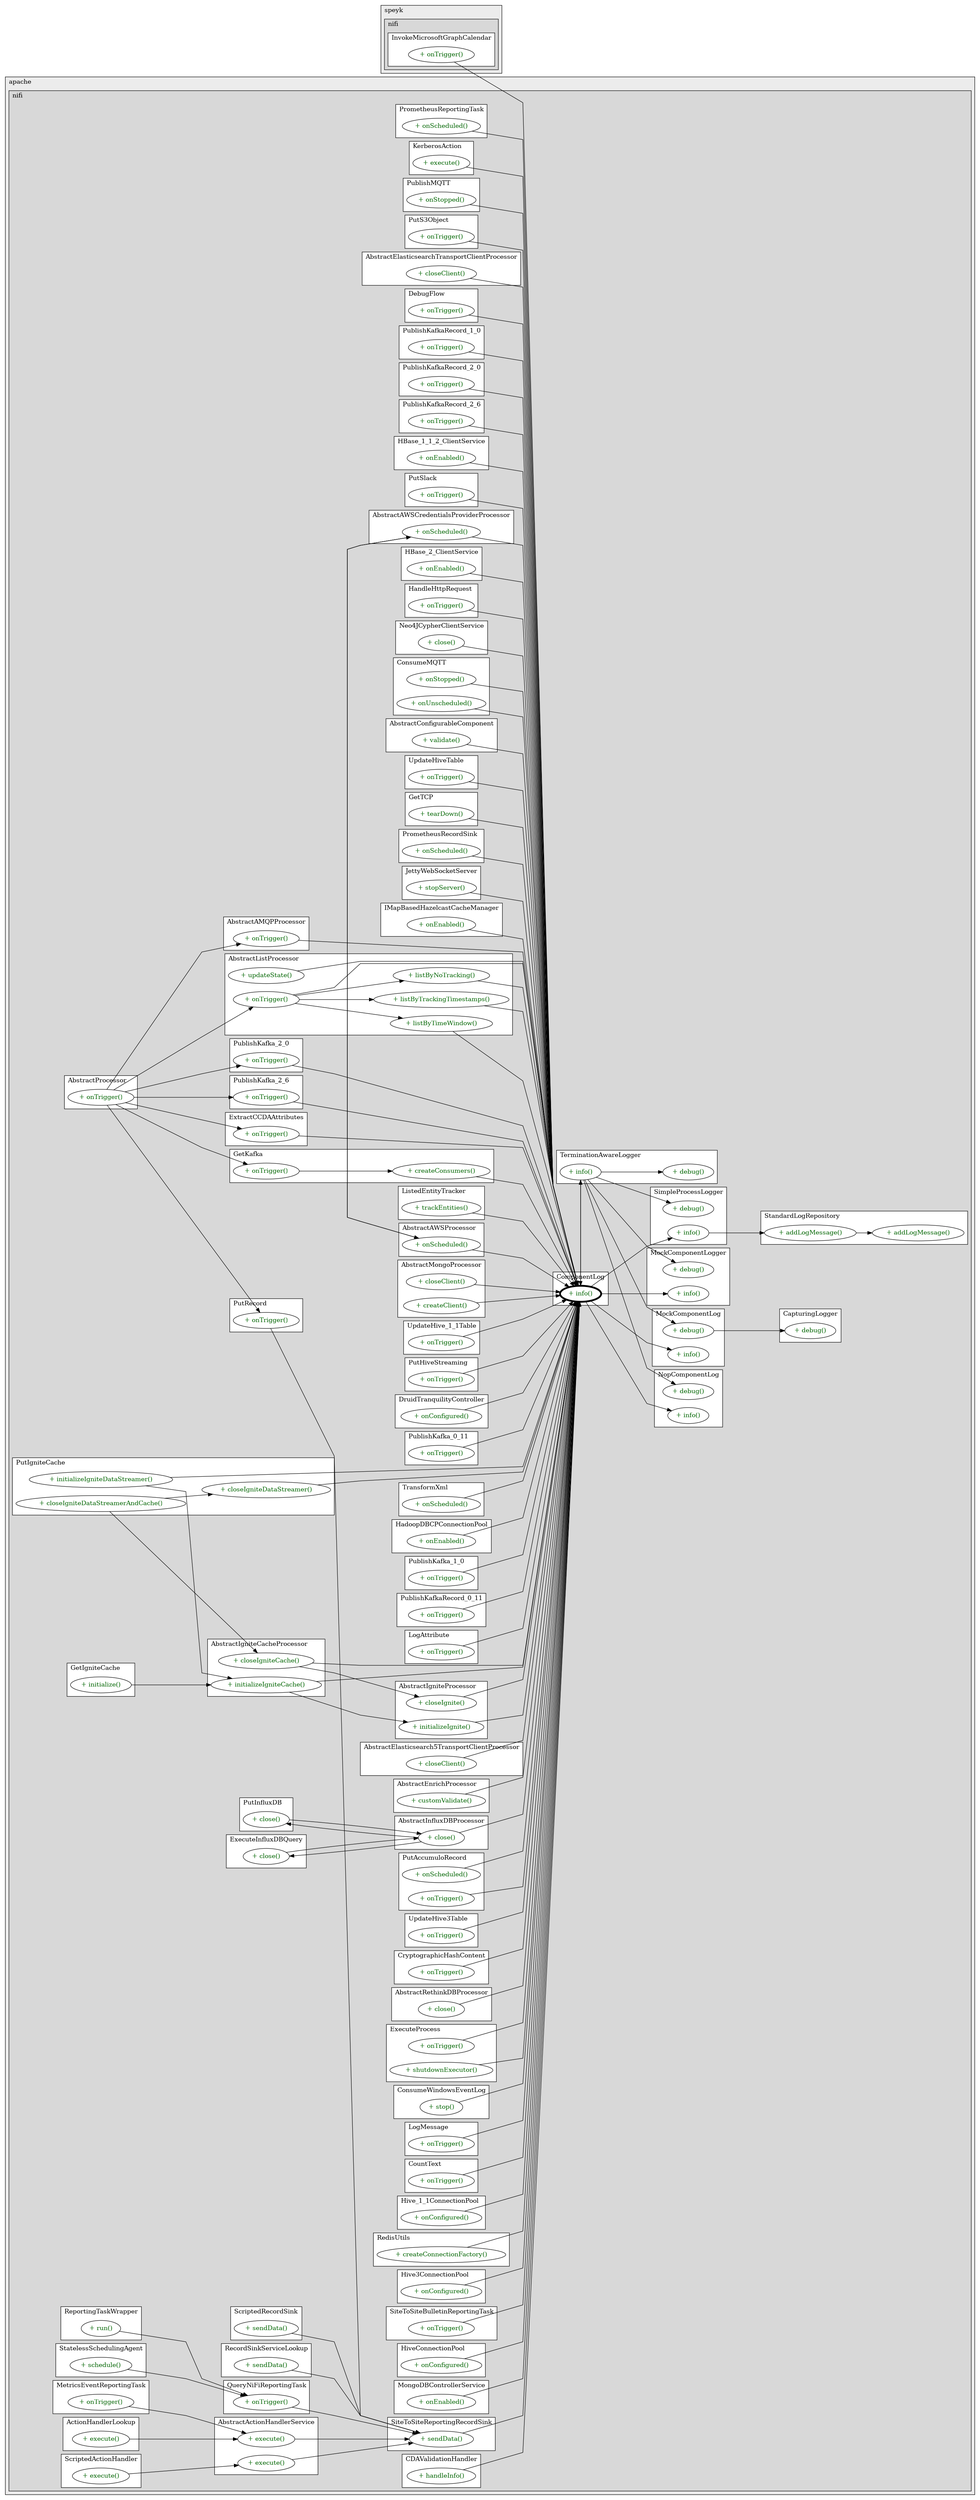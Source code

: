 @startuml

/' diagram meta data start
config=CallConfiguration;
{
  "rootMethod": "org.apache.nifi.logging.ComponentLog#info(String)",
  "projectClassification": {
    "searchMode": "OpenProject", // OpenProject, AllProjects
    "includedProjects": "",
    "pathEndKeywords": "*.impl",
    "isClientPath": "",
    "isClientName": "",
    "isTestPath": "",
    "isTestName": "",
    "isMappingPath": "",
    "isMappingName": "",
    "isDataAccessPath": "",
    "isDataAccessName": "",
    "isDataStructurePath": "",
    "isDataStructureName": "",
    "isInterfaceStructuresPath": "",
    "isInterfaceStructuresName": "",
    "isEntryPointPath": "",
    "isEntryPointName": ""
  },
  "graphRestriction": {
    "classPackageExcludeFilter": "",
    "classPackageIncludeFilter": "",
    "classNameExcludeFilter": "",
    "classNameIncludeFilter": "",
    "methodNameExcludeFilter": "",
    "methodNameIncludeFilter": "",
    "removeByInheritance": "", // inheritance/annotation based filtering is done in a second step
    "removeByAnnotation": "",
    "removeByClassPackage": "", // cleanup the graph after inheritance/annotation based filtering is done
    "removeByClassName": "",
    "cutMappings": false,
    "cutEnum": true,
    "cutTests": true,
    "cutClient": true,
    "cutDataAccess": true,
    "cutInterfaceStructures": true,
    "cutDataStructures": true,
    "cutGetterAndSetter": true,
    "cutConstructors": true
  },
  "graphTraversal": {
    "forwardDepth": 3,
    "backwardDepth": 3,
    "classPackageExcludeFilter": "",
    "classPackageIncludeFilter": "",
    "classNameExcludeFilter": "",
    "classNameIncludeFilter": "",
    "methodNameExcludeFilter": "",
    "methodNameIncludeFilter": "",
    "hideMappings": false,
    "hideDataStructures": false,
    "hidePrivateMethods": true,
    "hideInterfaceCalls": true, // indirection: implementation -> interface (is hidden) -> implementation
    "onlyShowApplicationEntryPoints": false // root node is included
  },
  "details": {
    "aggregation": "GroupByClass", // ByClass, GroupByClass, None
    "showMethodParametersTypes": false,
    "showMethodParametersNames": false,
    "showMethodReturnType": false,
    "showPackageLevels": 2,
    "showCallOrder": false,
    "edgeMode": "MethodsOnly", // TypesOnly, MethodsOnly, TypesAndMethods, MethodsAndDirectTypeUsage
    "showDetailedClassStructure": false
  },
  "rootClass": "org.apache.nifi.logging.ComponentLog"
}
diagram meta data end '/



digraph g {
    rankdir="LR"
    splines=polyline
    

'nodes 
subgraph cluster_109642426 { 
   	label=speyk
	labeljust=l
	fillcolor="#ececec"
	style=filled
   
   subgraph cluster_1357476466 { 
   	label=nifi
	labeljust=l
	fillcolor="#d8d8d8"
	style=filled
   
   subgraph cluster_919407401 { 
   	label=InvokeMicrosoftGraphCalendar
	labeljust=l
	fillcolor=white
	style=filled
   
   InvokeMicrosoftGraphCalendar652418931XXXonTrigger1421322213[
	label="+ onTrigger()"
	style=filled
	fillcolor=white
	tooltip="InvokeMicrosoftGraphCalendar

null"
	fontcolor=darkgreen
];
} 
} 
} 

subgraph cluster_1411517106 { 
   	label=apache
	labeljust=l
	fillcolor="#ececec"
	style=filled
   
   subgraph cluster_781648802 { 
   	label=nifi
	labeljust=l
	fillcolor="#d8d8d8"
	style=filled
   
   subgraph cluster_1000285697 { 
   	label=PrometheusReportingTask
	labeljust=l
	fillcolor=white
	style=filled
   
   PrometheusReportingTask427129340XXXonScheduled1613222919[
	label="+ onScheduled()"
	style=filled
	fillcolor=white
	tooltip="PrometheusReportingTask

null"
	fontcolor=darkgreen
];
} 

subgraph cluster_1001616088 { 
   	label=KerberosAction
	labeljust=l
	fillcolor=white
	style=filled
   
   KerberosAction1963001735XXXexecute0[
	label="+ execute()"
	style=filled
	fillcolor=white
	tooltip="KerberosAction

null"
	fontcolor=darkgreen
];
} 

subgraph cluster_1002388900 { 
   	label=PublishMQTT
	labeljust=l
	fillcolor=white
	style=filled
   
   PublishMQTT1617610039XXXonStopped135384992[
	label="+ onStopped()"
	style=filled
	fillcolor=white
	tooltip="PublishMQTT

null"
	fontcolor=darkgreen
];
} 

subgraph cluster_1012720292 { 
   	label=PutS3Object
	labeljust=l
	fillcolor=white
	style=filled
   
   PutS3Object593015804XXXonTrigger1421322213[
	label="+ onTrigger()"
	style=filled
	fillcolor=white
	tooltip="PutS3Object

null"
	fontcolor=darkgreen
];
} 

subgraph cluster_1080946293 { 
   	label=AbstractElasticsearchTransportClientProcessor
	labeljust=l
	fillcolor=white
	style=filled
   
   AbstractElasticsearchTransportClientProcessor466089974XXXcloseClient0[
	label="+ closeClient()"
	style=filled
	fillcolor=white
	tooltip="AbstractElasticsearchTransportClientProcessor

&#10;  Dispose of ElasticSearch client&#10; "
	fontcolor=darkgreen
];
} 

subgraph cluster_1144416029 { 
   	label=DebugFlow
	labeljust=l
	fillcolor=white
	style=filled
   
   DebugFlow470851760XXXonTrigger1421322213[
	label="+ onTrigger()"
	style=filled
	fillcolor=white
	tooltip="DebugFlow

null"
	fontcolor=darkgreen
];
} 

subgraph cluster_1168332923 { 
   	label=PublishKafkaRecord_1_0
	labeljust=l
	fillcolor=white
	style=filled
   
   PublishKafkaRecord_1_01914862338XXXonTrigger1421322213[
	label="+ onTrigger()"
	style=filled
	fillcolor=white
	tooltip="PublishKafkaRecord_1_0

null"
	fontcolor=darkgreen
];
} 

subgraph cluster_1168333884 { 
   	label=PublishKafkaRecord_2_0
	labeljust=l
	fillcolor=white
	style=filled
   
   PublishKafkaRecord_2_01914862338XXXonTrigger1421322213[
	label="+ onTrigger()"
	style=filled
	fillcolor=white
	tooltip="PublishKafkaRecord_2_0

null"
	fontcolor=darkgreen
];
} 

subgraph cluster_1168333890 { 
   	label=PublishKafkaRecord_2_6
	labeljust=l
	fillcolor=white
	style=filled
   
   PublishKafkaRecord_2_61914862338XXXonTrigger1421322213[
	label="+ onTrigger()"
	style=filled
	fillcolor=white
	tooltip="PublishKafkaRecord_2_6

null"
	fontcolor=darkgreen
];
} 

subgraph cluster_1185515444 { 
   	label=HBase_1_1_2_ClientService
	labeljust=l
	fillcolor=white
	style=filled
   
   HBase_1_1_2_ClientService886316319XXXonEnabled1613222919[
	label="+ onEnabled()"
	style=filled
	fillcolor=white
	tooltip="HBase_1_1_2_ClientService

&#10;  As of Apache NiFi 1.5.0, due to changes made to&#10;  {@link SecurityUtil#loginKerberos(Configuration, String, String)}, which is used by this&#10;  class to authenticate a principal with Kerberos, HBase controller services no longer&#10;  attempt relogins explicitly. For more information, please read the documentation for&#10;  {@link SecurityUtil#loginKerberos(Configuration, String, String)}.&#10;  \<p/\>&#10;  In previous versions of NiFi, a {@link org.apache.nifi.hadoop.KerberosTicketRenewer} was started&#10;  when the HBase controller service was enabled. The use of a separate thread to explicitly relogin could cause&#10;  race conditions with the implicit relogin attempts made by hadoop/HBase code on a thread that references the same&#10;  {@link UserGroupInformation} instance. One of these threads could leave the&#10;  {@link javax.security.auth.Subject} in {@link UserGroupInformation} to be cleared or in an unexpected state&#10;  while the other thread is attempting to use the {@link javax.security.auth.Subject}, resulting in failed&#10;  authentication attempts that would leave the HBase controller service in an unrecoverable state.&#10; &#10;  @see SecurityUtil#loginKerberos(Configuration, String, String)&#10; "
	fontcolor=darkgreen
];
} 

subgraph cluster_1188361006 { 
   	label=PutSlack
	labeljust=l
	fillcolor=white
	style=filled
   
   PutSlack1388322851XXXonTrigger1421322213[
	label="+ onTrigger()"
	style=filled
	fillcolor=white
	tooltip="PutSlack

null"
	fontcolor=darkgreen
];
} 

subgraph cluster_1214845525 { 
   	label=GetKafka
	labeljust=l
	fillcolor=white
	style=filled
   
   GetKafka1396033677XXXcreateConsumers135384992[
	label="+ createConsumers()"
	style=filled
	fillcolor=white
	tooltip="GetKafka

null"
	fontcolor=darkgreen
];

GetKafka1396033677XXXonTrigger1421322213[
	label="+ onTrigger()"
	style=filled
	fillcolor=white
	tooltip="GetKafka

null"
	fontcolor=darkgreen
];
} 

subgraph cluster_1222388836 { 
   	label=AbstractAWSCredentialsProviderProcessor
	labeljust=l
	fillcolor=white
	style=filled
   
   AbstractAWSCredentialsProviderProcessor224925046XXXonScheduled135384992[
	label="+ onScheduled()"
	style=filled
	fillcolor=white
	tooltip="AbstractAWSCredentialsProviderProcessor

&#10;  This method checks if {#link {@link #AWS_CREDENTIALS_PROVIDER_SERVICE} is available and if it&#10;  is, uses the credentials provider, otherwise it invokes the {@link AbstractAWSProcessor#onScheduled(ProcessContext)}&#10;  which uses static AWSCredentials for the aws processors&#10; "
	fontcolor=darkgreen
];
} 

subgraph cluster_122532456 { 
   	label=HBase_2_ClientService
	labeljust=l
	fillcolor=white
	style=filled
   
   HBase_2_ClientService886316319XXXonEnabled1613222919[
	label="+ onEnabled()"
	style=filled
	fillcolor=white
	tooltip="HBase_2_ClientService

&#10;  As of Apache NiFi 1.5.0, due to changes made to&#10;  {@link SecurityUtil#loginKerberos(Configuration, String, String)}, which is used by this&#10;  class to authenticate a principal with Kerberos, HBase controller services no longer&#10;  attempt relogins explicitly. For more information, please read the documentation for&#10;  {@link SecurityUtil#loginKerberos(Configuration, String, String)}.&#10;  \<p/\>&#10;  In previous versions of NiFi, a {@link org.apache.nifi.hadoop.KerberosTicketRenewer} was started&#10;  when the HBase controller service was enabled. The use of a separate thread to explicitly relogin could cause&#10;  race conditions with the implicit relogin attempts made by hadoop/HBase code on a thread that references the same&#10;  {@link UserGroupInformation} instance. One of these threads could leave the&#10;  {@link javax.security.auth.Subject} in {@link UserGroupInformation} to be cleared or in an unexpected state&#10;  while the other thread is attempting to use the {@link javax.security.auth.Subject}, resulting in failed&#10;  authentication attempts that would leave the HBase controller service in an unrecoverable state.&#10; &#10;  @see SecurityUtil#loginKerberos(Configuration, String, String)&#10; "
	fontcolor=darkgreen
];
} 

subgraph cluster_1226525087 { 
   	label=HandleHttpRequest
	labeljust=l
	fillcolor=white
	style=filled
   
   HandleHttpRequest470851760XXXonTrigger1421322213[
	label="+ onTrigger()"
	style=filled
	fillcolor=white
	tooltip="HandleHttpRequest

null"
	fontcolor=darkgreen
];
} 

subgraph cluster_12334437 { 
   	label=Neo4JCypherClientService
	labeljust=l
	fillcolor=white
	style=filled
   
   Neo4JCypherClientService885869364XXXclose0[
	label="+ close()"
	style=filled
	fillcolor=white
	tooltip="Neo4JCypherClientService

null"
	fontcolor=darkgreen
];
} 

subgraph cluster_1237439202 { 
   	label=MetricsEventReportingTask
	labeljust=l
	fillcolor=white
	style=filled
   
   MetricsEventReportingTask864807412XXXonTrigger602840001[
	label="+ onTrigger()"
	style=filled
	fillcolor=white
	tooltip="MetricsEventReportingTask

&#10;  This method is called on a scheduled interval to allow the Reporting Task&#10;  to perform its tasks.&#10; &#10;  @param context reporting context&#10; "
	fontcolor=darkgreen
];
} 

subgraph cluster_1247026487 { 
   	label=ConsumeMQTT
	labeljust=l
	fillcolor=white
	style=filled
   
   ConsumeMQTT1617610039XXXonStopped135384992[
	label="+ onStopped()"
	style=filled
	fillcolor=white
	tooltip="ConsumeMQTT

null"
	fontcolor=darkgreen
];

ConsumeMQTT1617610039XXXonUnscheduled135384992[
	label="+ onUnscheduled()"
	style=filled
	fillcolor=white
	tooltip="ConsumeMQTT

null"
	fontcolor=darkgreen
];
} 

subgraph cluster_1247101897 { 
   	label=ExtractCCDAAttributes
	labeljust=l
	fillcolor=white
	style=filled
   
   ExtractCCDAAttributes1617298160XXXonTrigger1421322213[
	label="+ onTrigger()"
	style=filled
	fillcolor=white
	tooltip="ExtractCCDAAttributes

null"
	fontcolor=darkgreen
];
} 

subgraph cluster_1250929481 { 
   	label=SimpleProcessLogger
	labeljust=l
	fillcolor=white
	style=filled
   
   SimpleProcessLogger786985848XXXdebug1808118735[
	label="+ debug()"
	style=filled
	fillcolor=white
	tooltip="SimpleProcessLogger

null"
	fontcolor=darkgreen
];

SimpleProcessLogger786985848XXXinfo1808118735[
	label="+ info()"
	style=filled
	fillcolor=white
	tooltip="SimpleProcessLogger

null"
	fontcolor=darkgreen
];
} 

subgraph cluster_125966884 { 
   	label=AbstractConfigurableComponent
	labeljust=l
	fillcolor=white
	style=filled
   
   AbstractConfigurableComponent2052077808XXXvalidate1702492886[
	label="+ validate()"
	style=filled
	fillcolor=white
	tooltip="AbstractConfigurableComponent

&#10;  Validates a set of properties, returning ValidationResults for any&#10;  invalid properties. All defined properties will be validated. If they are&#10;  not included in the purposed configuration, the default value will&#10;  be used.&#10; &#10;  @param context of validation&#10;  @return Collection of validation result objects for any invalid findings&#10;  only. If the collection is empty then the component is valid. Guaranteed&#10;  non-null&#10; "
	fontcolor=darkgreen
];
} 

subgraph cluster_1283138326 { 
   	label=UpdateHiveTable
	labeljust=l
	fillcolor=white
	style=filled
   
   UpdateHiveTable1617453443XXXonTrigger1421322213[
	label="+ onTrigger()"
	style=filled
	fillcolor=white
	tooltip="UpdateHiveTable

null"
	fontcolor=darkgreen
];
} 

subgraph cluster_1284165275 { 
   	label=GetTCP
	labeljust=l
	fillcolor=white
	style=filled
   
   GetTCP437767650XXXtearDown0[
	label="+ tearDown()"
	style=filled
	fillcolor=white
	tooltip="GetTCP

null"
	fontcolor=darkgreen
];
} 

subgraph cluster_129012520 { 
   	label=PrometheusRecordSink
	labeljust=l
	fillcolor=white
	style=filled
   
   PrometheusRecordSink427129340XXXonScheduled1613222919[
	label="+ onScheduled()"
	style=filled
	fillcolor=white
	tooltip="PrometheusRecordSink

null"
	fontcolor=darkgreen
];
} 

subgraph cluster_1300410275 { 
   	label=JettyWebSocketServer
	labeljust=l
	fillcolor=white
	style=filled
   
   JettyWebSocketServer1906630563XXXstopServer0[
	label="+ stopServer()"
	style=filled
	fillcolor=white
	tooltip="JettyWebSocketServer

null"
	fontcolor=darkgreen
];
} 

subgraph cluster_1329169254 { 
   	label=IMapBasedHazelcastCacheManager
	labeljust=l
	fillcolor=white
	style=filled
   
   IMapBasedHazelcastCacheManager128941946XXXonEnabled1613222919[
	label="+ onEnabled()"
	style=filled
	fillcolor=white
	tooltip="IMapBasedHazelcastCacheManager

null"
	fontcolor=darkgreen
];
} 

subgraph cluster_1333728902 { 
   	label=AbstractProcessor
	labeljust=l
	fillcolor=white
	style=filled
   
   AbstractProcessor786985848XXXonTrigger1421322213[
	label="+ onTrigger()"
	style=filled
	fillcolor=white
	tooltip="AbstractProcessor

null"
	fontcolor=darkgreen
];
} 

subgraph cluster_1345975778 { 
   	label=ListedEntityTracker
	labeljust=l
	fillcolor=white
	style=filled
   
   ListedEntityTracker1549696020XXXtrackEntities1209078333[
	label="+ trackEntities()"
	style=filled
	fillcolor=white
	tooltip="ListedEntityTracker

null"
	fontcolor=darkgreen
];
} 

subgraph cluster_1356493401 { 
   	label=AbstractIgniteCacheProcessor
	labeljust=l
	fillcolor=white
	style=filled
   
   AbstractIgniteCacheProcessor388494129XXXcloseIgniteCache0[
	label="+ closeIgniteCache()"
	style=filled
	fillcolor=white
	tooltip="AbstractIgniteCacheProcessor

&#10;  Close Ignite cache instance and calls base class closeIgnite&#10; "
	fontcolor=darkgreen
];

AbstractIgniteCacheProcessor388494129XXXinitializeIgniteCache135384992[
	label="+ initializeIgniteCache()"
	style=filled
	fillcolor=white
	tooltip="AbstractIgniteCacheProcessor

&#10;  Initialize the ignite cache instance&#10;  @param context process context&#10;  @throws ProcessException if there is a problem while scheduling the processor&#10; "
	fontcolor=darkgreen
];
} 

subgraph cluster_1361845157 { 
   	label=AbstractAWSProcessor
	labeljust=l
	fillcolor=white
	style=filled
   
   AbstractAWSProcessor224925046XXXonScheduled135384992[
	label="+ onScheduled()"
	style=filled
	fillcolor=white
	tooltip="AbstractAWSProcessor

null"
	fontcolor=darkgreen
];
} 

subgraph cluster_1428071880 { 
   	label=ReportingTaskWrapper
	labeljust=l
	fillcolor=white
	style=filled
   
   ReportingTaskWrapper1248989462XXXrun0[
	label="+ run()"
	style=filled
	fillcolor=white
	tooltip="ReportingTaskWrapper

null"
	fontcolor=darkgreen
];
} 

subgraph cluster_1451674878 { 
   	label=PutRecord
	labeljust=l
	fillcolor=white
	style=filled
   
   PutRecord470851760XXXonTrigger1421322213[
	label="+ onTrigger()"
	style=filled
	fillcolor=white
	tooltip="PutRecord

null"
	fontcolor=darkgreen
];
} 

subgraph cluster_1458778745 { 
   	label=ScriptedRecordSink
	labeljust=l
	fillcolor=white
	style=filled
   
   ScriptedRecordSink1053297219XXXsendData1493945457[
	label="+ sendData()"
	style=filled
	fillcolor=white
	tooltip="ScriptedRecordSink

&#10;  Sends the record set to the RecordSinkService&#10;  @param recordSet The RecordSet to transmit&#10;  @param attributes Attributes associated with the RecordSet&#10;  @param sendZeroResults Whether to transmit empty record sets&#10;  @return a WriteResult object containing the number of records transmitted, as well as any metadata in the form of attributes&#10;  @throws IOException if any error occurs during transmission of the record set&#10; "
	fontcolor=darkgreen
];
} 

subgraph cluster_1470843951 { 
   	label=AbstractMongoProcessor
	labeljust=l
	fillcolor=white
	style=filled
   
   AbstractMongoProcessor624533887XXXcloseClient0[
	label="+ closeClient()"
	style=filled
	fillcolor=white
	tooltip="AbstractMongoProcessor

null"
	fontcolor=darkgreen
];

AbstractMongoProcessor624533887XXXcreateClient135384992[
	label="+ createClient()"
	style=filled
	fillcolor=white
	tooltip="AbstractMongoProcessor

null"
	fontcolor=darkgreen
];
} 

subgraph cluster_1529748102 { 
   	label=UpdateHive_1_1Table
	labeljust=l
	fillcolor=white
	style=filled
   
   UpdateHive_1_1Table1617453443XXXonTrigger1421322213[
	label="+ onTrigger()"
	style=filled
	fillcolor=white
	tooltip="UpdateHive_1_1Table

null"
	fontcolor=darkgreen
];
} 

subgraph cluster_1534396166 { 
   	label=NopComponentLog
	labeljust=l
	fillcolor=white
	style=filled
   
   NopComponentLog832281502XXXdebug1808118735[
	label="+ debug()"
	style=filled
	fillcolor=white
	tooltip="NopComponentLog

null"
	fontcolor=darkgreen
];

NopComponentLog832281502XXXinfo1808118735[
	label="+ info()"
	style=filled
	fillcolor=white
	tooltip="NopComponentLog

null"
	fontcolor=darkgreen
];
} 

subgraph cluster_1670086958 { 
   	label=PutHiveStreaming
	labeljust=l
	fillcolor=white
	style=filled
   
   PutHiveStreaming1617453443XXXonTrigger302525551[
	label="+ onTrigger()"
	style=filled
	fillcolor=white
	tooltip="PutHiveStreaming

&#10;  \<p\>&#10;  The method called when this processor is triggered to operate by the&#10;  controller. In the absence of the {@link org.apache.nifi.annotation.behavior.TriggerSerially} annotation,&#10;  this method may be called concurrently from different threads.&#10;  When this method is called depends on how this processor is&#10;  configured within a controller to be triggered (timing or event&#10;  based).\</p\>&#10; &#10;  @param context provides access to convenience methods for obtaining&#10;  property values, delaying the scheduling of the processor, provides&#10;  access to Controller Services, etc.&#10;  @param sessionFactory provides access to a {@link ProcessSession}, which&#10;  can be used for accessing FlowFiles, etc.&#10; &#10;  @throws ProcessException if processing did not complete normally though&#10;  indicates the problem is an understood potential outcome of processing.&#10;  The controller/caller will handle these exceptions gracefully such as&#10;  logging, etc.. If another type of exception is allowed to propagate the&#10;  controller may no longer trigger this processor to operate, as this would&#10;  indicate a probable coding defect.&#10; "
	fontcolor=darkgreen
];
} 

subgraph cluster_1684153142 { 
   	label=StandardLogRepository
	labeljust=l
	fillcolor=white
	style=filled
   
   StandardLogRepository1292167443XXXaddLogMessage1084326245[
	label="+ addLogMessage()"
	style=filled
	fillcolor=white
	tooltip="StandardLogRepository

null"
	fontcolor=darkgreen
];

StandardLogRepository1292167443XXXaddLogMessage907761562[
	label="+ addLogMessage()"
	style=filled
	fillcolor=white
	tooltip="StandardLogRepository

null"
	fontcolor=darkgreen
];
} 

subgraph cluster_1688233562 { 
   	label=DruidTranquilityController
	labeljust=l
	fillcolor=white
	style=filled
   
   DruidTranquilityController1234721418XXXonConfigured1613222919[
	label="+ onConfigured()"
	style=filled
	fillcolor=white
	tooltip="DruidTranquilityController

null"
	fontcolor=darkgreen
];
} 

subgraph cluster_1708012223 { 
   	label=CapturingLogger
	labeljust=l
	fillcolor=white
	style=filled
   
   CapturingLogger306090332XXXdebug658265366[
	label="+ debug()"
	style=filled
	fillcolor=white
	tooltip="CapturingLogger

null"
	fontcolor=darkgreen
];
} 

subgraph cluster_1740104857 { 
   	label=PublishKafka_0_11
	labeljust=l
	fillcolor=white
	style=filled
   
   PublishKafka_0_111914862338XXXonTrigger1421322213[
	label="+ onTrigger()"
	style=filled
	fillcolor=white
	tooltip="PublishKafka_0_11

null"
	fontcolor=darkgreen
];
} 

subgraph cluster_1752160180 { 
   	label=PutInfluxDB
	labeljust=l
	fillcolor=white
	style=filled
   
   PutInfluxDB1607313889XXXclose0[
	label="+ close()"
	style=filled
	fillcolor=white
	tooltip="PutInfluxDB

null"
	fontcolor=darkgreen
];
} 

subgraph cluster_1772932102 { 
   	label=PutIgniteCache
	labeljust=l
	fillcolor=white
	style=filled
   
   PutIgniteCache388494129XXXcloseIgniteDataStreamer0[
	label="+ closeIgniteDataStreamer()"
	style=filled
	fillcolor=white
	tooltip="PutIgniteCache

&#10;  Close data streamer and calls base classes close ignite cache&#10; "
	fontcolor=darkgreen
];

PutIgniteCache388494129XXXcloseIgniteDataStreamerAndCache0[
	label="+ closeIgniteDataStreamerAndCache()"
	style=filled
	fillcolor=white
	tooltip="PutIgniteCache

null"
	fontcolor=darkgreen
];

PutIgniteCache388494129XXXinitializeIgniteDataStreamer135384992[
	label="+ initializeIgniteDataStreamer()"
	style=filled
	fillcolor=white
	tooltip="PutIgniteCache

&#10;  Initialize ignite cache&#10; "
	fontcolor=darkgreen
];
} 

subgraph cluster_1841256695 { 
   	label=TransformXml
	labeljust=l
	fillcolor=white
	style=filled
   
   TransformXml470851760XXXonScheduled135384992[
	label="+ onScheduled()"
	style=filled
	fillcolor=white
	tooltip="TransformXml

null"
	fontcolor=darkgreen
];
} 

subgraph cluster_1856116339 { 
   	label=HadoopDBCPConnectionPool
	labeljust=l
	fillcolor=white
	style=filled
   
   HadoopDBCPConnectionPool305566405XXXonEnabled1613222919[
	label="+ onEnabled()"
	style=filled
	fillcolor=white
	tooltip="HadoopDBCPConnectionPool

&#10;  Configures connection pool by creating an instance of the&#10;  {@link BasicDataSource} based on configuration provided with&#10;  {@link ConfigurationContext}.&#10; &#10;  This operation makes no guarantees that the actual connection could be&#10;  made since the underlying system may still go off-line during normal&#10;  operation of the connection pool.&#10; &#10;  @param context&#10; the configuration context&#10;  @throws InitializationException&#10;  if unable to create a database connection&#10; "
	fontcolor=darkgreen
];
} 

subgraph cluster_1857245807 { 
   	label=PublishKafka_2_6
	labeljust=l
	fillcolor=white
	style=filled
   
   PublishKafka_2_61914862338XXXonTrigger1421322213[
	label="+ onTrigger()"
	style=filled
	fillcolor=white
	tooltip="PublishKafka_2_6

null"
	fontcolor=darkgreen
];
} 

subgraph cluster_1857245813 { 
   	label=PublishKafka_2_0
	labeljust=l
	fillcolor=white
	style=filled
   
   PublishKafka_2_01914862338XXXonTrigger1421322213[
	label="+ onTrigger()"
	style=filled
	fillcolor=white
	tooltip="PublishKafka_2_0

null"
	fontcolor=darkgreen
];
} 

subgraph cluster_1857246774 { 
   	label=PublishKafka_1_0
	labeljust=l
	fillcolor=white
	style=filled
   
   PublishKafka_1_01914862338XXXonTrigger1421322213[
	label="+ onTrigger()"
	style=filled
	fillcolor=white
	tooltip="PublishKafka_1_0

null"
	fontcolor=darkgreen
];
} 

subgraph cluster_1858552534 { 
   	label=PublishKafkaRecord_0_11
	labeljust=l
	fillcolor=white
	style=filled
   
   PublishKafkaRecord_0_111914862338XXXonTrigger1421322213[
	label="+ onTrigger()"
	style=filled
	fillcolor=white
	tooltip="PublishKafkaRecord_0_11

null"
	fontcolor=darkgreen
];
} 

subgraph cluster_1865804362 { 
   	label=LogAttribute
	labeljust=l
	fillcolor=white
	style=filled
   
   LogAttribute470851760XXXonTrigger1421322213[
	label="+ onTrigger()"
	style=filled
	fillcolor=white
	tooltip="LogAttribute

null"
	fontcolor=darkgreen
];
} 

subgraph cluster_1867494049 { 
   	label=GetIgniteCache
	labeljust=l
	fillcolor=white
	style=filled
   
   GetIgniteCache388494129XXXinitialize135384992[
	label="+ initialize()"
	style=filled
	fillcolor=white
	tooltip="GetIgniteCache

null"
	fontcolor=darkgreen
];
} 

subgraph cluster_1872801564 { 
   	label=AbstractElasticsearch5TransportClientProcessor
	labeljust=l
	fillcolor=white
	style=filled
   
   AbstractElasticsearch5TransportClientProcessor466089974XXXcloseClient0[
	label="+ closeClient()"
	style=filled
	fillcolor=white
	tooltip="AbstractElasticsearch5TransportClientProcessor

&#10;  Dispose of ElasticSearch client&#10; "
	fontcolor=darkgreen
];
} 

subgraph cluster_191150379 { 
   	label=AbstractEnrichProcessor
	labeljust=l
	fillcolor=white
	style=filled
   
   AbstractEnrichProcessor486784424XXXcustomValidate1702492886[
	label="+ customValidate()"
	style=filled
	fillcolor=white
	tooltip="AbstractEnrichProcessor

&#10;  Allows subclasses to perform their own validation on the already set&#10;  properties. Since each property is validated as it is set this allows&#10;  validation of groups of properties together. Default return is an empty&#10;  set.&#10; &#10;  This method will be called only when it has been determined that all&#10;  property values are valid according to their corresponding&#10;  PropertyDescriptor's validators.&#10; &#10;  @param validationContext provides a mechanism for obtaining externally&#10;  managed values, such as property values and supplies convenience methods&#10;  for operating on those values&#10; &#10;  @return Collection of ValidationResult objects that will be added to any&#10;  other validation findings - may be null&#10; "
	fontcolor=darkgreen
];
} 

subgraph cluster_1921211216 { 
   	label=ComponentLog
	labeljust=l
	fillcolor=white
	style=filled
   
   ComponentLog978875333XXXinfo1808118735[
	label="+ info()"
	style=filled
	fillcolor=white
	tooltip="ComponentLog

null"
	penwidth=4
	fontcolor=darkgreen
];
} 

subgraph cluster_1968321111 { 
   	label=AbstractActionHandlerService
	labeljust=l
	fillcolor=white
	style=filled
   
   AbstractActionHandlerService1756063142XXXexecute1282825552[
	label="+ execute()"
	style=filled
	fillcolor=white
	tooltip="AbstractActionHandlerService

&#10;  Execute the given action for the provided facts&#10;  @param action The action that should be performed by the handler&#10;  @param facts The facts that triggered this action&#10; "
	fontcolor=darkgreen
];

AbstractActionHandlerService1756063142XXXexecute213004546[
	label="+ execute()"
	style=filled
	fillcolor=white
	tooltip="AbstractActionHandlerService

null"
	fontcolor=darkgreen
];
} 

subgraph cluster_1973573297 { 
   	label=RecordSinkServiceLookup
	labeljust=l
	fillcolor=white
	style=filled
   
   RecordSinkServiceLookup863888114XXXsendData1493945457[
	label="+ sendData()"
	style=filled
	fillcolor=white
	tooltip="RecordSinkServiceLookup

&#10;  Sends the record set to the RecordSinkService&#10;  @param recordSet The RecordSet to transmit&#10;  @param attributes Attributes associated with the RecordSet&#10;  @param sendZeroResults Whether to transmit empty record sets&#10;  @return a WriteResult object containing the number of records transmitted, as well as any metadata in the form of attributes&#10;  @throws IOException if any error occurs during transmission of the record set&#10; "
	fontcolor=darkgreen
];
} 

subgraph cluster_2043953590 { 
   	label=ExecuteInfluxDBQuery
	labeljust=l
	fillcolor=white
	style=filled
   
   ExecuteInfluxDBQuery1607313889XXXclose0[
	label="+ close()"
	style=filled
	fillcolor=white
	tooltip="ExecuteInfluxDBQuery

null"
	fontcolor=darkgreen
];
} 

subgraph cluster_2048858659 { 
   	label=MockComponentLog
	labeljust=l
	fillcolor=white
	style=filled
   
   MockComponentLog306090332XXXdebug1808118735[
	label="+ debug()"
	style=filled
	fillcolor=white
	tooltip="MockComponentLog

null"
	fontcolor=darkgreen
];

MockComponentLog306090332XXXinfo1808118735[
	label="+ info()"
	style=filled
	fillcolor=white
	tooltip="MockComponentLog

null"
	fontcolor=darkgreen
];
} 

subgraph cluster_2062646041 { 
   	label=PutAccumuloRecord
	labeljust=l
	fillcolor=white
	style=filled
   
   PutAccumuloRecord1352152982XXXonScheduled135384992[
	label="+ onScheduled()"
	style=filled
	fillcolor=white
	tooltip="PutAccumuloRecord

null"
	fontcolor=darkgreen
];

PutAccumuloRecord1352152982XXXonTrigger1421322213[
	label="+ onTrigger()"
	style=filled
	fillcolor=white
	tooltip="PutAccumuloRecord

null"
	fontcolor=darkgreen
];
} 

subgraph cluster_2079389281 { 
   	label=UpdateHive3Table
	labeljust=l
	fillcolor=white
	style=filled
   
   UpdateHive3Table1617453443XXXonTrigger1421322213[
	label="+ onTrigger()"
	style=filled
	fillcolor=white
	tooltip="UpdateHive3Table

null"
	fontcolor=darkgreen
];
} 

subgraph cluster_2125007618 { 
   	label=CryptographicHashContent
	labeljust=l
	fillcolor=white
	style=filled
   
   CryptographicHashContent470851760XXXonTrigger1421322213[
	label="+ onTrigger()"
	style=filled
	fillcolor=white
	tooltip="CryptographicHashContent

null"
	fontcolor=darkgreen
];
} 

subgraph cluster_2135853861 { 
   	label=AbstractRethinkDBProcessor
	labeljust=l
	fillcolor=white
	style=filled
   
   AbstractRethinkDBProcessor760475350XXXclose0[
	label="+ close()"
	style=filled
	fillcolor=white
	tooltip="AbstractRethinkDBProcessor

null"
	fontcolor=darkgreen
];
} 

subgraph cluster_2137138951 { 
   	label=QueryNiFiReportingTask
	labeljust=l
	fillcolor=white
	style=filled
   
   QueryNiFiReportingTask864807412XXXonTrigger602840001[
	label="+ onTrigger()"
	style=filled
	fillcolor=white
	tooltip="QueryNiFiReportingTask

&#10;  This method is called on a scheduled interval to allow the Reporting Task&#10;  to perform its tasks.&#10; &#10;  @param context reporting context&#10; "
	fontcolor=darkgreen
];
} 

subgraph cluster_2139277237 { 
   	label=StatelessSchedulingAgent
	labeljust=l
	fillcolor=white
	style=filled
   
   StatelessSchedulingAgent395280032XXXschedule1008577232[
	label="+ schedule()"
	style=filled
	fillcolor=white
	tooltip="StatelessSchedulingAgent

null"
	fontcolor=darkgreen
];
} 

subgraph cluster_219057026 { 
   	label=TerminationAwareLogger
	labeljust=l
	fillcolor=white
	style=filled
   
   TerminationAwareLogger1158014602XXXdebug1808118735[
	label="+ debug()"
	style=filled
	fillcolor=white
	tooltip="TerminationAwareLogger

null"
	fontcolor=darkgreen
];

TerminationAwareLogger1158014602XXXinfo1808118735[
	label="+ info()"
	style=filled
	fillcolor=white
	tooltip="TerminationAwareLogger

null"
	fontcolor=darkgreen
];
} 

subgraph cluster_220396826 { 
   	label=ActionHandlerLookup
	labeljust=l
	fillcolor=white
	style=filled
   
   ActionHandlerLookup1756063142XXXexecute213004546[
	label="+ execute()"
	style=filled
	fillcolor=white
	tooltip="ActionHandlerLookup

null"
	fontcolor=darkgreen
];
} 

subgraph cluster_292707256 { 
   	label=ExecuteProcess
	labeljust=l
	fillcolor=white
	style=filled
   
   ExecuteProcess470851760XXXonTrigger1421322213[
	label="+ onTrigger()"
	style=filled
	fillcolor=white
	tooltip="ExecuteProcess

null"
	fontcolor=darkgreen
];

ExecuteProcess470851760XXXshutdownExecutor0[
	label="+ shutdownExecutor()"
	style=filled
	fillcolor=white
	tooltip="ExecuteProcess

null"
	fontcolor=darkgreen
];
} 

subgraph cluster_319221453 { 
   	label=ConsumeWindowsEventLog
	labeljust=l
	fillcolor=white
	style=filled
   
   ConsumeWindowsEventLog136919790XXXstop0[
	label="+ stop()"
	style=filled
	fillcolor=white
	tooltip="ConsumeWindowsEventLog

&#10;  Cleanup&#10; "
	fontcolor=darkgreen
];
} 

subgraph cluster_320771679 { 
   	label=LogMessage
	labeljust=l
	fillcolor=white
	style=filled
   
   LogMessage470851760XXXonTrigger1421322213[
	label="+ onTrigger()"
	style=filled
	fillcolor=white
	tooltip="LogMessage

null"
	fontcolor=darkgreen
];
} 

subgraph cluster_327015733 { 
   	label=AbstractInfluxDBProcessor
	labeljust=l
	fillcolor=white
	style=filled
   
   AbstractInfluxDBProcessor1607313889XXXclose0[
	label="+ close()"
	style=filled
	fillcolor=white
	tooltip="AbstractInfluxDBProcessor

null"
	fontcolor=darkgreen
];
} 

subgraph cluster_405985694 { 
   	label=CountText
	labeljust=l
	fillcolor=white
	style=filled
   
   CountText470851760XXXonTrigger1421322213[
	label="+ onTrigger()"
	style=filled
	fillcolor=white
	tooltip="CountText

&#10;  Will count text attributes of the incoming stream.&#10; "
	fontcolor=darkgreen
];
} 

subgraph cluster_463838141 { 
   	label=Hive_1_1ConnectionPool
	labeljust=l
	fillcolor=white
	style=filled
   
   Hive_1_1ConnectionPool1442347257XXXonConfigured1613222919[
	label="+ onConfigured()"
	style=filled
	fillcolor=white
	tooltip="Hive_1_1ConnectionPool

&#10;  Configures connection pool by creating an instance of the&#10;  {@link BasicDataSource} based on configuration provided with&#10;  {@link ConfigurationContext}.&#10;  \<p\>&#10;  This operation makes no guarantees that the actual connection could be&#10;  made since the underlying system may still go off-line during normal&#10;  operation of the connection pool.&#10;  \<p/\>&#10;  As of Apache NiFi 1.5.0, due to changes made to&#10;  {@link SecurityUtil#loginKerberos(Configuration, String, String)}, which is used by this class invoking&#10;  {@link HiveConfigurator#authenticate(Configuration, String, String)}&#10;  to authenticate a principal with Kerberos, Hive controller services no longer use a separate thread to&#10;  relogin, and instead call {@link UserGroupInformation#checkTGTAndReloginFromKeytab()} from&#10;  {@link Hive_1_1ConnectionPool#getConnection()}. The relogin request is performed in a synchronized block to prevent&#10;  threads from requesting concurrent relogins. For more information, please read the documentation for&#10;  {@link SecurityUtil#loginKerberos(Configuration, String, String)}.&#10;  \<p/\>&#10;  In previous versions of NiFi, a {@link org.apache.nifi.hadoop.KerberosTicketRenewer} was started by&#10;  {@link HiveConfigurator#authenticate(Configuration, String, String, long)} when the Hive&#10;  controller service was enabled. The use of a separate thread to explicitly relogin could cause race conditions&#10;  with the implicit relogin attempts made by hadoop/Hive code on a thread that references the same&#10;  {@link UserGroupInformation} instance. One of these threads could leave the&#10;  {@link javax.security.auth.Subject} in {@link UserGroupInformation} to be cleared or in an unexpected state&#10;  while the other thread is attempting to use the {@link javax.security.auth.Subject}, resulting in failed&#10;  authentication attempts that would leave the Hive controller service in an unrecoverable state.&#10; &#10;  @see SecurityUtil#loginKerberos(Configuration, String, String)&#10;  @see HiveConfigurator#authenticate(Configuration, String, String)&#10;  @see HiveConfigurator#authenticate(Configuration, String, String, long)&#10;  @param context the configuration context&#10;  @throws InitializationException if unable to create a database connection&#10; "
	fontcolor=darkgreen
];
} 

subgraph cluster_492547111 { 
   	label=MockComponentLogger
	labeljust=l
	fillcolor=white
	style=filled
   
   MockComponentLogger305847012XXXdebug1808118735[
	label="+ debug()"
	style=filled
	fillcolor=white
	tooltip="MockComponentLogger

null"
	fontcolor=darkgreen
];

MockComponentLogger305847012XXXinfo1808118735[
	label="+ info()"
	style=filled
	fillcolor=white
	tooltip="MockComponentLogger

null"
	fontcolor=darkgreen
];
} 

subgraph cluster_53399307 { 
   	label=RedisUtils
	labeljust=l
	fillcolor=white
	style=filled
   
   RedisUtils368038289XXXcreateConnectionFactory1687534869[
	label="+ createConnectionFactory()"
	style=filled
	fillcolor=white
	tooltip="RedisUtils

null"
	fontcolor=darkgreen
];
} 

subgraph cluster_667761368 { 
   	label=Hive3ConnectionPool
	labeljust=l
	fillcolor=white
	style=filled
   
   Hive3ConnectionPool1442347257XXXonConfigured1613222919[
	label="+ onConfigured()"
	style=filled
	fillcolor=white
	tooltip="Hive3ConnectionPool

&#10;  Configures connection pool by creating an instance of the&#10;  {@link BasicDataSource} based on configuration provided with&#10;  {@link ConfigurationContext}.&#10;  \<p\>&#10;  This operation makes no guarantees that the actual connection could be&#10;  made since the underlying system may still go off-line during normal&#10;  operation of the connection pool.&#10;  \<p/\>&#10;  As of Apache NiFi 1.5.0, due to changes made to&#10;  {@link SecurityUtil#loginKerberos(Configuration, String, String)}, which is used by this class invoking&#10;  {@link HiveConfigurator#authenticate(Configuration, String, String)}&#10;  to authenticate a principal with Kerberos, Hive controller services no longer use a separate thread to&#10;  relogin, and instead call {@link UserGroupInformation#checkTGTAndReloginFromKeytab()} from&#10;  {@link Hive3ConnectionPool#getConnection()}. The relogin request is performed in a synchronized block to prevent&#10;  threads from requesting concurrent relogins. For more information, please read the documentation for&#10;  {@link SecurityUtil#loginKerberos(Configuration, String, String)}.&#10;  \<p/\>&#10;  In previous versions of NiFi, a {@link org.apache.nifi.hadoop.KerberosTicketRenewer} was started by&#10;  {@link HiveConfigurator#authenticate(Configuration, String, String, long)} when the Hive&#10;  controller service was enabled. The use of a separate thread to explicitly relogin could cause race conditions&#10;  with the implicit relogin attempts made by hadoop/Hive code on a thread that references the same&#10;  {@link UserGroupInformation} instance. One of these threads could leave the&#10;  {@link javax.security.auth.Subject} in {@link UserGroupInformation} to be cleared or in an unexpected state&#10;  while the other thread is attempting to use the {@link javax.security.auth.Subject}, resulting in failed&#10;  authentication attempts that would leave the Hive controller service in an unrecoverable state.&#10; &#10;  @see SecurityUtil#loginKerberos(Configuration, String, String)&#10;  @see HiveConfigurator#authenticate(Configuration, String, String)&#10;  @see HiveConfigurator#authenticate(Configuration, String, String, long)&#10;  @param context the configuration context&#10;  @throws InitializationException if unable to create a database connection&#10; "
	fontcolor=darkgreen
];
} 

subgraph cluster_669466463 { 
   	label=AbstractAMQPProcessor
	labeljust=l
	fillcolor=white
	style=filled
   
   AbstractAMQPProcessor1483774730XXXonTrigger1421322213[
	label="+ onTrigger()"
	style=filled
	fillcolor=white
	tooltip="AbstractAMQPProcessor

&#10;  Will builds target resource ({@link AMQPPublisher} or {@link AMQPConsumer}) upon first invocation and will delegate to the&#10;  implementation of {@link #processResource} method for further processing.&#10; "
	fontcolor=darkgreen
];
} 

subgraph cluster_693625239 { 
   	label=SiteToSiteBulletinReportingTask
	labeljust=l
	fillcolor=white
	style=filled
   
   SiteToSiteBulletinReportingTask1528425748XXXonTrigger602840001[
	label="+ onTrigger()"
	style=filled
	fillcolor=white
	tooltip="SiteToSiteBulletinReportingTask

&#10;  This method is called on a scheduled interval to allow the Reporting Task&#10;  to perform its tasks.&#10; &#10;  @param context reporting context&#10; "
	fontcolor=darkgreen
];
} 

subgraph cluster_744279413 { 
   	label=AbstractIgniteProcessor
	labeljust=l
	fillcolor=white
	style=filled
   
   AbstractIgniteProcessor378851107XXXcloseIgnite0[
	label="+ closeIgnite()"
	style=filled
	fillcolor=white
	tooltip="AbstractIgniteProcessor

&#10;  Close ignite instance&#10; "
	fontcolor=darkgreen
];

AbstractIgniteProcessor378851107XXXinitializeIgnite135384992[
	label="+ initializeIgnite()"
	style=filled
	fillcolor=white
	tooltip="AbstractIgniteProcessor

&#10;  Initialize ignite instance&#10;  @param context process context&#10; "
	fontcolor=darkgreen
];
} 

subgraph cluster_805776095 { 
   	label=HiveConnectionPool
	labeljust=l
	fillcolor=white
	style=filled
   
   HiveConnectionPool1442347257XXXonConfigured1613222919[
	label="+ onConfigured()"
	style=filled
	fillcolor=white
	tooltip="HiveConnectionPool

&#10;  Configures connection pool by creating an instance of the&#10;  {@link BasicDataSource} based on configuration provided with&#10;  {@link ConfigurationContext}.&#10;  \<p\>&#10;  This operation makes no guarantees that the actual connection could be&#10;  made since the underlying system may still go off-line during normal&#10;  operation of the connection pool.&#10;  \<p/\>&#10;  As of Apache NiFi 1.5.0, due to changes made to&#10;  {@link SecurityUtil#loginKerberos(Configuration, String, String)}, which is used by this class invoking&#10;  {@link HiveConfigurator#authenticate(Configuration, String, String)}&#10;  to authenticate a principal with Kerberos, Hive controller services no longer use a separate thread to&#10;  relogin, and instead call {@link UserGroupInformation#checkTGTAndReloginFromKeytab()} from&#10;  {@link HiveConnectionPool#getConnection()}. The relogin request is performed in a synchronized block to prevent&#10;  threads from requesting concurrent relogins. For more information, please read the documentation for&#10;  {@link SecurityUtil#loginKerberos(Configuration, String, String)}.&#10;  \<p/\>&#10;  In previous versions of NiFi, a {@link org.apache.nifi.hadoop.KerberosTicketRenewer} was started by&#10;  {@link HiveConfigurator#authenticate(Configuration, String, String, long)} when the Hive&#10;  controller service was enabled. The use of a separate thread to explicitly relogin could cause race conditions&#10;  with the implicit relogin attempts made by hadoop/Hive code on a thread that references the same&#10;  {@link UserGroupInformation} instance. One of these threads could leave the&#10;  {@link javax.security.auth.Subject} in {@link UserGroupInformation} to be cleared or in an unexpected state&#10;  while the other thread is attempting to use the {@link javax.security.auth.Subject}, resulting in failed&#10;  authentication attempts that would leave the Hive controller service in an unrecoverable state.&#10; &#10;  @see SecurityUtil#loginKerberos(Configuration, String, String)&#10;  @see HiveConfigurator#authenticate(Configuration, String, String)&#10;  @see HiveConfigurator#authenticate(Configuration, String, String, long)&#10;  @param context the configuration context&#10;  @throws InitializationException if unable to create a database connection&#10; "
	fontcolor=darkgreen
];
} 

subgraph cluster_833282584 { 
   	label=AbstractListProcessor
	labeljust=l
	fillcolor=white
	style=filled
   
   AbstractListProcessor1549696020XXXlistByNoTracking1421322213[
	label="+ listByNoTracking()"
	style=filled
	fillcolor=white
	tooltip="AbstractListProcessor

null"
	fontcolor=darkgreen
];

AbstractListProcessor1549696020XXXlistByTimeWindow1421322213[
	label="+ listByTimeWindow()"
	style=filled
	fillcolor=white
	tooltip="AbstractListProcessor

null"
	fontcolor=darkgreen
];

AbstractListProcessor1549696020XXXlistByTrackingTimestamps1421322213[
	label="+ listByTrackingTimestamps()"
	style=filled
	fillcolor=white
	tooltip="AbstractListProcessor

null"
	fontcolor=darkgreen
];

AbstractListProcessor1549696020XXXonTrigger1421322213[
	label="+ onTrigger()"
	style=filled
	fillcolor=white
	tooltip="AbstractListProcessor

null"
	fontcolor=darkgreen
];

AbstractListProcessor1549696020XXXupdateState135384992[
	label="+ updateState()"
	style=filled
	fillcolor=white
	tooltip="AbstractListProcessor

null"
	fontcolor=darkgreen
];
} 

subgraph cluster_865575523 { 
   	label=MongoDBControllerService
	labeljust=l
	fillcolor=white
	style=filled
   
   MongoDBControllerService1872849112XXXonEnabled1613222919[
	label="+ onEnabled()"
	style=filled
	fillcolor=white
	tooltip="MongoDBControllerService

null"
	fontcolor=darkgreen
];
} 

subgraph cluster_914291432 { 
   	label=SiteToSiteReportingRecordSink
	labeljust=l
	fillcolor=white
	style=filled
   
   SiteToSiteReportingRecordSink1039218477XXXsendData1493945457[
	label="+ sendData()"
	style=filled
	fillcolor=white
	tooltip="SiteToSiteReportingRecordSink

&#10;  Sends the record set to the RecordSinkService&#10;  @param recordSet The RecordSet to transmit&#10;  @param attributes Attributes associated with the RecordSet&#10;  @param sendZeroResults Whether to transmit empty record sets&#10;  @return a WriteResult object containing the number of records transmitted, as well as any metadata in the form of attributes&#10;  @throws IOException if any error occurs during transmission of the record set&#10; "
	fontcolor=darkgreen
];
} 

subgraph cluster_928489541 { 
   	label=ScriptedActionHandler
	labeljust=l
	fillcolor=white
	style=filled
   
   ScriptedActionHandler2020056353XXXexecute1282825552[
	label="+ execute()"
	style=filled
	fillcolor=white
	tooltip="ScriptedActionHandler

&#10;  Execute the given action for the provided facts&#10;  @param action The action that should be performed by the handler&#10;  @param facts The facts that triggered this action&#10; "
	fontcolor=darkgreen
];
} 

subgraph cluster_932155848 { 
   	label=CDAValidationHandler
	labeljust=l
	fillcolor=white
	style=filled
   
   CDAValidationHandler1247101897XXXhandleInfo445560775[
	label="+ handleInfo()"
	style=filled
	fillcolor=white
	tooltip="CDAValidationHandler

null"
	fontcolor=darkgreen
];
} 
} 
} 

'edges    
AbstractAMQPProcessor1483774730XXXonTrigger1421322213 -> ComponentLog978875333XXXinfo1808118735;
AbstractAWSCredentialsProviderProcessor224925046XXXonScheduled135384992 -> AbstractAWSProcessor224925046XXXonScheduled135384992;
AbstractAWSCredentialsProviderProcessor224925046XXXonScheduled135384992 -> ComponentLog978875333XXXinfo1808118735;
AbstractAWSProcessor224925046XXXonScheduled135384992 -> AbstractAWSCredentialsProviderProcessor224925046XXXonScheduled135384992;
AbstractAWSProcessor224925046XXXonScheduled135384992 -> ComponentLog978875333XXXinfo1808118735;
AbstractActionHandlerService1756063142XXXexecute1282825552 -> SiteToSiteReportingRecordSink1039218477XXXsendData1493945457;
AbstractActionHandlerService1756063142XXXexecute213004546 -> SiteToSiteReportingRecordSink1039218477XXXsendData1493945457;
AbstractConfigurableComponent2052077808XXXvalidate1702492886 -> ComponentLog978875333XXXinfo1808118735;
AbstractElasticsearch5TransportClientProcessor466089974XXXcloseClient0 -> ComponentLog978875333XXXinfo1808118735;
AbstractElasticsearchTransportClientProcessor466089974XXXcloseClient0 -> ComponentLog978875333XXXinfo1808118735;
AbstractEnrichProcessor486784424XXXcustomValidate1702492886 -> ComponentLog978875333XXXinfo1808118735;
AbstractIgniteCacheProcessor388494129XXXcloseIgniteCache0 -> AbstractIgniteProcessor378851107XXXcloseIgnite0;
AbstractIgniteCacheProcessor388494129XXXcloseIgniteCache0 -> ComponentLog978875333XXXinfo1808118735;
AbstractIgniteCacheProcessor388494129XXXinitializeIgniteCache135384992 -> AbstractIgniteProcessor378851107XXXinitializeIgnite135384992;
AbstractIgniteCacheProcessor388494129XXXinitializeIgniteCache135384992 -> ComponentLog978875333XXXinfo1808118735;
AbstractIgniteProcessor378851107XXXcloseIgnite0 -> ComponentLog978875333XXXinfo1808118735;
AbstractIgniteProcessor378851107XXXinitializeIgnite135384992 -> ComponentLog978875333XXXinfo1808118735;
AbstractInfluxDBProcessor1607313889XXXclose0 -> ComponentLog978875333XXXinfo1808118735;
AbstractInfluxDBProcessor1607313889XXXclose0 -> ExecuteInfluxDBQuery1607313889XXXclose0;
AbstractInfluxDBProcessor1607313889XXXclose0 -> PutInfluxDB1607313889XXXclose0;
AbstractListProcessor1549696020XXXlistByNoTracking1421322213 -> ComponentLog978875333XXXinfo1808118735;
AbstractListProcessor1549696020XXXlistByTimeWindow1421322213 -> ComponentLog978875333XXXinfo1808118735;
AbstractListProcessor1549696020XXXlistByTrackingTimestamps1421322213 -> ComponentLog978875333XXXinfo1808118735;
AbstractListProcessor1549696020XXXonTrigger1421322213 -> AbstractListProcessor1549696020XXXlistByNoTracking1421322213;
AbstractListProcessor1549696020XXXonTrigger1421322213 -> AbstractListProcessor1549696020XXXlistByTimeWindow1421322213;
AbstractListProcessor1549696020XXXonTrigger1421322213 -> AbstractListProcessor1549696020XXXlistByTrackingTimestamps1421322213;
AbstractListProcessor1549696020XXXonTrigger1421322213 -> ComponentLog978875333XXXinfo1808118735;
AbstractListProcessor1549696020XXXupdateState135384992 -> ComponentLog978875333XXXinfo1808118735;
AbstractMongoProcessor624533887XXXcloseClient0 -> ComponentLog978875333XXXinfo1808118735;
AbstractMongoProcessor624533887XXXcreateClient135384992 -> ComponentLog978875333XXXinfo1808118735;
AbstractProcessor786985848XXXonTrigger1421322213 -> AbstractAMQPProcessor1483774730XXXonTrigger1421322213;
AbstractProcessor786985848XXXonTrigger1421322213 -> AbstractListProcessor1549696020XXXonTrigger1421322213;
AbstractProcessor786985848XXXonTrigger1421322213 -> ExtractCCDAAttributes1617298160XXXonTrigger1421322213;
AbstractProcessor786985848XXXonTrigger1421322213 -> GetKafka1396033677XXXonTrigger1421322213;
AbstractProcessor786985848XXXonTrigger1421322213 -> PublishKafka_2_01914862338XXXonTrigger1421322213;
AbstractProcessor786985848XXXonTrigger1421322213 -> PublishKafka_2_61914862338XXXonTrigger1421322213;
AbstractProcessor786985848XXXonTrigger1421322213 -> PutRecord470851760XXXonTrigger1421322213;
AbstractRethinkDBProcessor760475350XXXclose0 -> ComponentLog978875333XXXinfo1808118735;
ActionHandlerLookup1756063142XXXexecute213004546 -> AbstractActionHandlerService1756063142XXXexecute213004546;
CDAValidationHandler1247101897XXXhandleInfo445560775 -> ComponentLog978875333XXXinfo1808118735;
ComponentLog978875333XXXinfo1808118735 -> MockComponentLog306090332XXXinfo1808118735;
ComponentLog978875333XXXinfo1808118735 -> MockComponentLogger305847012XXXinfo1808118735;
ComponentLog978875333XXXinfo1808118735 -> NopComponentLog832281502XXXinfo1808118735;
ComponentLog978875333XXXinfo1808118735 -> SimpleProcessLogger786985848XXXinfo1808118735;
ComponentLog978875333XXXinfo1808118735 -> TerminationAwareLogger1158014602XXXinfo1808118735;
ConsumeMQTT1617610039XXXonStopped135384992 -> ComponentLog978875333XXXinfo1808118735;
ConsumeMQTT1617610039XXXonUnscheduled135384992 -> ComponentLog978875333XXXinfo1808118735;
ConsumeWindowsEventLog136919790XXXstop0 -> ComponentLog978875333XXXinfo1808118735;
CountText470851760XXXonTrigger1421322213 -> ComponentLog978875333XXXinfo1808118735;
CryptographicHashContent470851760XXXonTrigger1421322213 -> ComponentLog978875333XXXinfo1808118735;
DebugFlow470851760XXXonTrigger1421322213 -> ComponentLog978875333XXXinfo1808118735;
DruidTranquilityController1234721418XXXonConfigured1613222919 -> ComponentLog978875333XXXinfo1808118735;
ExecuteInfluxDBQuery1607313889XXXclose0 -> AbstractInfluxDBProcessor1607313889XXXclose0;
ExecuteProcess470851760XXXonTrigger1421322213 -> ComponentLog978875333XXXinfo1808118735;
ExecuteProcess470851760XXXshutdownExecutor0 -> ComponentLog978875333XXXinfo1808118735;
ExtractCCDAAttributes1617298160XXXonTrigger1421322213 -> ComponentLog978875333XXXinfo1808118735;
GetIgniteCache388494129XXXinitialize135384992 -> AbstractIgniteCacheProcessor388494129XXXinitializeIgniteCache135384992;
GetKafka1396033677XXXcreateConsumers135384992 -> ComponentLog978875333XXXinfo1808118735;
GetKafka1396033677XXXonTrigger1421322213 -> GetKafka1396033677XXXcreateConsumers135384992;
GetTCP437767650XXXtearDown0 -> ComponentLog978875333XXXinfo1808118735;
HBase_1_1_2_ClientService886316319XXXonEnabled1613222919 -> ComponentLog978875333XXXinfo1808118735;
HBase_2_ClientService886316319XXXonEnabled1613222919 -> ComponentLog978875333XXXinfo1808118735;
HadoopDBCPConnectionPool305566405XXXonEnabled1613222919 -> ComponentLog978875333XXXinfo1808118735;
HandleHttpRequest470851760XXXonTrigger1421322213 -> ComponentLog978875333XXXinfo1808118735;
Hive3ConnectionPool1442347257XXXonConfigured1613222919 -> ComponentLog978875333XXXinfo1808118735;
HiveConnectionPool1442347257XXXonConfigured1613222919 -> ComponentLog978875333XXXinfo1808118735;
Hive_1_1ConnectionPool1442347257XXXonConfigured1613222919 -> ComponentLog978875333XXXinfo1808118735;
IMapBasedHazelcastCacheManager128941946XXXonEnabled1613222919 -> ComponentLog978875333XXXinfo1808118735;
InvokeMicrosoftGraphCalendar652418931XXXonTrigger1421322213 -> ComponentLog978875333XXXinfo1808118735;
JettyWebSocketServer1906630563XXXstopServer0 -> ComponentLog978875333XXXinfo1808118735;
KerberosAction1963001735XXXexecute0 -> ComponentLog978875333XXXinfo1808118735;
ListedEntityTracker1549696020XXXtrackEntities1209078333 -> ComponentLog978875333XXXinfo1808118735;
LogAttribute470851760XXXonTrigger1421322213 -> ComponentLog978875333XXXinfo1808118735;
LogMessage470851760XXXonTrigger1421322213 -> ComponentLog978875333XXXinfo1808118735;
MetricsEventReportingTask864807412XXXonTrigger602840001 -> AbstractActionHandlerService1756063142XXXexecute213004546;
MockComponentLog306090332XXXdebug1808118735 -> CapturingLogger306090332XXXdebug658265366;
MongoDBControllerService1872849112XXXonEnabled1613222919 -> ComponentLog978875333XXXinfo1808118735;
Neo4JCypherClientService885869364XXXclose0 -> ComponentLog978875333XXXinfo1808118735;
PrometheusRecordSink427129340XXXonScheduled1613222919 -> ComponentLog978875333XXXinfo1808118735;
PrometheusReportingTask427129340XXXonScheduled1613222919 -> ComponentLog978875333XXXinfo1808118735;
PublishKafkaRecord_0_111914862338XXXonTrigger1421322213 -> ComponentLog978875333XXXinfo1808118735;
PublishKafkaRecord_1_01914862338XXXonTrigger1421322213 -> ComponentLog978875333XXXinfo1808118735;
PublishKafkaRecord_2_01914862338XXXonTrigger1421322213 -> ComponentLog978875333XXXinfo1808118735;
PublishKafkaRecord_2_61914862338XXXonTrigger1421322213 -> ComponentLog978875333XXXinfo1808118735;
PublishKafka_0_111914862338XXXonTrigger1421322213 -> ComponentLog978875333XXXinfo1808118735;
PublishKafka_1_01914862338XXXonTrigger1421322213 -> ComponentLog978875333XXXinfo1808118735;
PublishKafka_2_01914862338XXXonTrigger1421322213 -> ComponentLog978875333XXXinfo1808118735;
PublishKafka_2_61914862338XXXonTrigger1421322213 -> ComponentLog978875333XXXinfo1808118735;
PublishMQTT1617610039XXXonStopped135384992 -> ComponentLog978875333XXXinfo1808118735;
PutAccumuloRecord1352152982XXXonScheduled135384992 -> ComponentLog978875333XXXinfo1808118735;
PutAccumuloRecord1352152982XXXonTrigger1421322213 -> ComponentLog978875333XXXinfo1808118735;
PutHiveStreaming1617453443XXXonTrigger302525551 -> ComponentLog978875333XXXinfo1808118735;
PutIgniteCache388494129XXXcloseIgniteDataStreamer0 -> ComponentLog978875333XXXinfo1808118735;
PutIgniteCache388494129XXXcloseIgniteDataStreamerAndCache0 -> AbstractIgniteCacheProcessor388494129XXXcloseIgniteCache0;
PutIgniteCache388494129XXXcloseIgniteDataStreamerAndCache0 -> PutIgniteCache388494129XXXcloseIgniteDataStreamer0;
PutIgniteCache388494129XXXinitializeIgniteDataStreamer135384992 -> AbstractIgniteCacheProcessor388494129XXXinitializeIgniteCache135384992;
PutIgniteCache388494129XXXinitializeIgniteDataStreamer135384992 -> ComponentLog978875333XXXinfo1808118735;
PutInfluxDB1607313889XXXclose0 -> AbstractInfluxDBProcessor1607313889XXXclose0;
PutRecord470851760XXXonTrigger1421322213 -> SiteToSiteReportingRecordSink1039218477XXXsendData1493945457;
PutS3Object593015804XXXonTrigger1421322213 -> ComponentLog978875333XXXinfo1808118735;
PutSlack1388322851XXXonTrigger1421322213 -> ComponentLog978875333XXXinfo1808118735;
QueryNiFiReportingTask864807412XXXonTrigger602840001 -> SiteToSiteReportingRecordSink1039218477XXXsendData1493945457;
RecordSinkServiceLookup863888114XXXsendData1493945457 -> SiteToSiteReportingRecordSink1039218477XXXsendData1493945457;
RedisUtils368038289XXXcreateConnectionFactory1687534869 -> ComponentLog978875333XXXinfo1808118735;
ReportingTaskWrapper1248989462XXXrun0 -> QueryNiFiReportingTask864807412XXXonTrigger602840001;
ScriptedActionHandler2020056353XXXexecute1282825552 -> AbstractActionHandlerService1756063142XXXexecute1282825552;
ScriptedRecordSink1053297219XXXsendData1493945457 -> SiteToSiteReportingRecordSink1039218477XXXsendData1493945457;
SimpleProcessLogger786985848XXXinfo1808118735 -> StandardLogRepository1292167443XXXaddLogMessage907761562;
SiteToSiteBulletinReportingTask1528425748XXXonTrigger602840001 -> ComponentLog978875333XXXinfo1808118735;
SiteToSiteReportingRecordSink1039218477XXXsendData1493945457 -> ComponentLog978875333XXXinfo1808118735;
StandardLogRepository1292167443XXXaddLogMessage907761562 -> StandardLogRepository1292167443XXXaddLogMessage1084326245;
StatelessSchedulingAgent395280032XXXschedule1008577232 -> QueryNiFiReportingTask864807412XXXonTrigger602840001;
TerminationAwareLogger1158014602XXXinfo1808118735 -> ComponentLog978875333XXXinfo1808118735;
TerminationAwareLogger1158014602XXXinfo1808118735 -> MockComponentLog306090332XXXdebug1808118735;
TerminationAwareLogger1158014602XXXinfo1808118735 -> MockComponentLogger305847012XXXdebug1808118735;
TerminationAwareLogger1158014602XXXinfo1808118735 -> NopComponentLog832281502XXXdebug1808118735;
TerminationAwareLogger1158014602XXXinfo1808118735 -> SimpleProcessLogger786985848XXXdebug1808118735;
TerminationAwareLogger1158014602XXXinfo1808118735 -> TerminationAwareLogger1158014602XXXdebug1808118735;
TransformXml470851760XXXonScheduled135384992 -> ComponentLog978875333XXXinfo1808118735;
UpdateHive3Table1617453443XXXonTrigger1421322213 -> ComponentLog978875333XXXinfo1808118735;
UpdateHiveTable1617453443XXXonTrigger1421322213 -> ComponentLog978875333XXXinfo1808118735;
UpdateHive_1_1Table1617453443XXXonTrigger1421322213 -> ComponentLog978875333XXXinfo1808118735;
    
}
@enduml